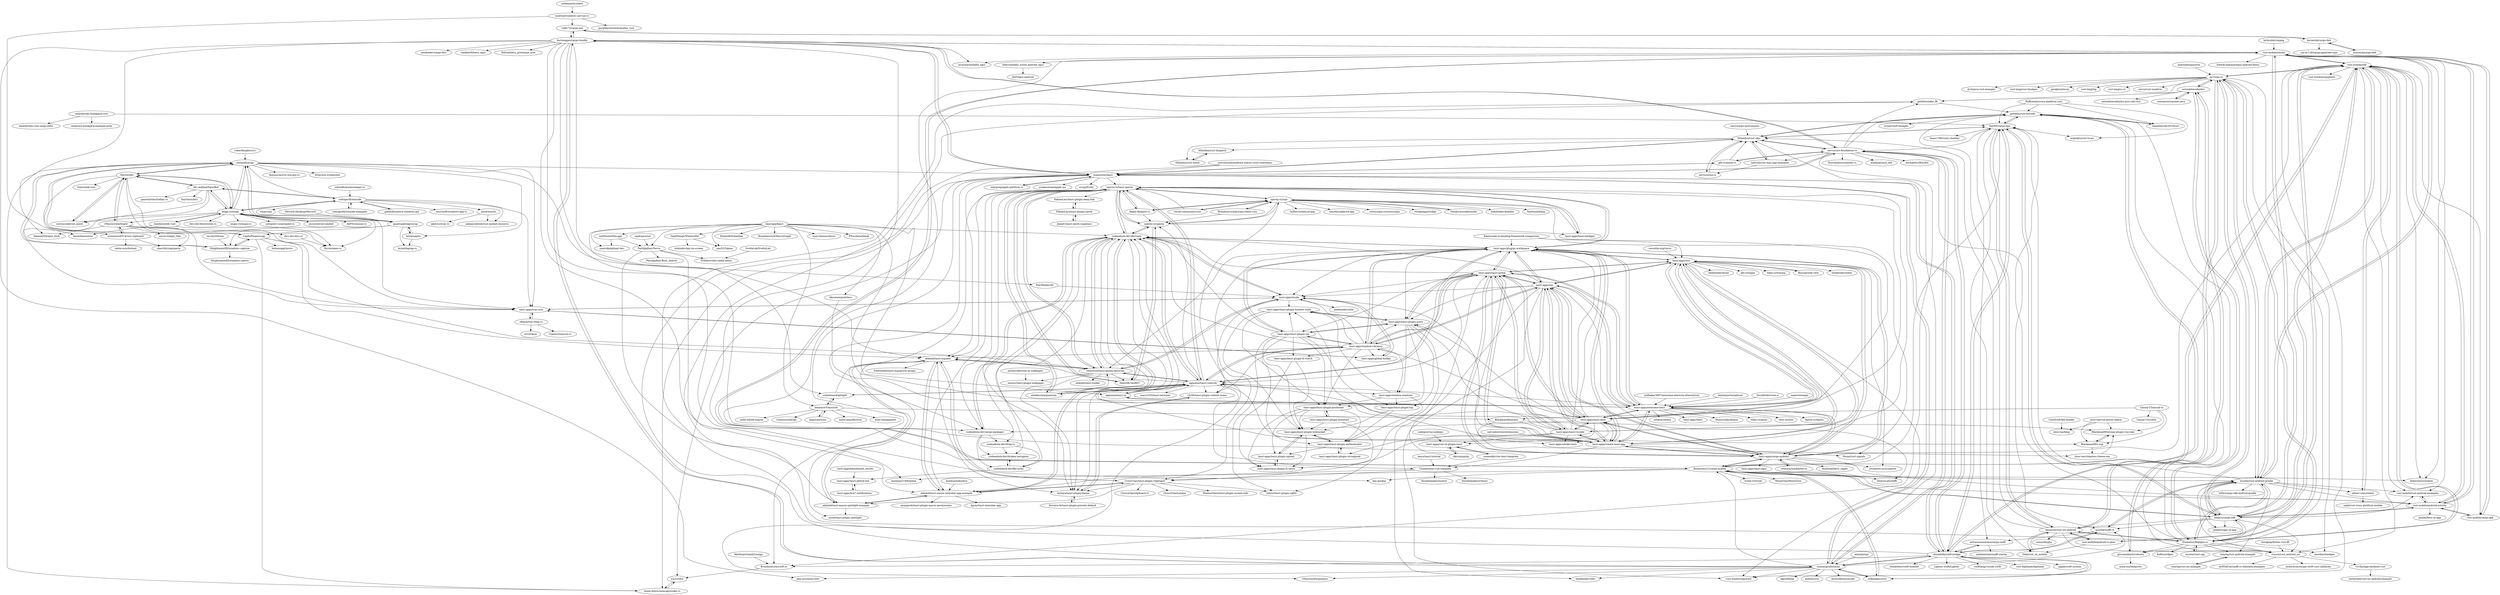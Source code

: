digraph G {
"mullvad/windows-service-rs" -> "volks73/cargo-wix"
"mullvad/windows-service-rs" -> "knsd/daemonize"
"mullvad/windows-service-rs" -> "purpleprotocol/mimalloc_rust" ["e"=1]
"Boscop/web-view" -> "tauri-apps/wry" ["e"=1]
"astonbitecode/j4rs" -> "jni-rs/jni-rs"
"astonbitecode/j4rs" -> "giovanniberti/robusta"
"astonbitecode/j4rs" -> "astonbitecode/j4rs-java-call-rust"
"astonbitecode/j4rs" -> "Dushistov/flapigen-rs"
"astonbitecode/j4rs" -> "wasmerio/wasmer-java" ["e"=1]
"astonbitecode/j4rs" -> "getditto/safer_ffi" ["e"=1]
"fluffyemily/cross-platform-rust" -> "thombles/dw2019rust"
"fluffyemily/cross-platform-rust" -> "wojteklu/rust-to-ios"
"fluffyemily/cross-platform-rust" -> "getditto/rust-bitcode"
"fluffyemily/cross-platform-rust" -> "TimNN/cargo-lipo"
"afoxer-com/rsbind" -> "xajik/rust-cross-platform-mobile"
"afoxer-com/rsbind" -> "rust-mobile/ndk"
"cmyr/cargo-instruments" -> "SSheldon/rust-objc" ["e"=1]
"volks73/cargo-wix" -> "burtonageo/cargo-bundle"
"volks73/cargo-wix" -> "kornelski/cargo-deb"
"mozilla/rust-android-gradle" -> "rust-mobile/ndk"
"mozilla/rust-android-gradle" -> "bbqsrc/cargo-ndk"
"mozilla/rust-android-gradle" -> "jni-rs/jni-rs"
"mozilla/rust-android-gradle" -> "rust-mobile/xbuild"
"mozilla/rust-android-gradle" -> "mozilla/uniffi-rs" ["e"=1]
"mozilla/rust-android-gradle" -> "willir/cargo-ndk-android-gradle"
"mozilla/rust-android-gradle" -> "BrainiumLLC/cargo-mobile"
"mozilla/rust-android-gradle" -> "rust-mobile/android-activity"
"mozilla/rust-android-gradle" -> "afoxer-com/rsbind"
"mozilla/rust-android-gradle" -> "Dushistov/flapigen-rs"
"mozilla/rust-android-gradle" -> "TimNN/cargo-lipo"
"mozilla/rust-android-gradle" -> "jinleili/wgpu-in-app" ["e"=1]
"mozilla/rust-android-gradle" -> "ivnsch/rust_android_ios"
"mozilla/rust-android-gradle" -> "vislyhq/rust-android-example"
"mozilla/rust-android-gradle" -> "rust-mobile/rust-android-examples"
"ostrosco/device_query" -> "Narsil/rdev"
"vercel-community/rust" -> "specta-rs/rspc" ["e"=1]
"vercel-community/rust" -> "specta-rs/tauri-specta" ["e"=1]
"dirs-dev/dirs-rs" -> "Byron/open-rs" ["e"=1]
"Akryum/guijs" -> "tauri-apps/vue-cli-plugin-tauri" ["e"=1]
"Akryum/guijs" -> "tauri-apps/tauri-action" ["e"=1]
"bbqsrc/cargo-ndk" -> "rust-mobile/ndk"
"bbqsrc/cargo-ndk" -> "mozilla/rust-android-gradle"
"bbqsrc/cargo-ndk" -> "rust-mobile/xbuild"
"bbqsrc/cargo-ndk" -> "rust-mobile/android-activity"
"bbqsrc/cargo-ndk" -> "TimNN/cargo-lipo"
"bbqsrc/cargo-ndk" -> "BrainiumLLC/cargo-mobile"
"bbqsrc/cargo-ndk" -> "jni-rs/jni-rs"
"bbqsrc/cargo-ndk" -> "ivnsch/rust_android_ios"
"bbqsrc/cargo-ndk" -> "Dushistov/flapigen-rs"
"bbqsrc/cargo-ndk" -> "rust-mobile/rust-android-examples"
"bbqsrc/cargo-ndk" -> "mozilla/uniffi-rs" ["e"=1]
"bbqsrc/cargo-ndk" -> "kennytm/rust-ios-android"
"bbqsrc/cargo-ndk" -> "jinleili/wgpu-in-app" ["e"=1]
"vislyhq/rust-ios-example" -> "vislyhq/rust-android-example"
"vislyhq/rust-android-example" -> "vislyhq/rust-ios-example"
"robmikh/minesweeper-rs" -> "rodrigocfd/winsafe" ["e"=1]
"tauri-apps/wry" -> "tauri-apps/tao"
"tauri-apps/wry" -> "tauri-apps/tauri-docs"
"tauri-apps/wry" -> "tauri-apps/cargo-mobile2"
"tauri-apps/wry" -> "tauri-apps/create-tauri-app"
"tauri-apps/wry" -> "tauri-apps/awesome-tauri"
"tauri-apps/wry" -> "tauri-apps/tauri-vscode"
"tauri-apps/wry" -> "tauri-apps/tauri-action"
"tauri-apps/wry" -> "tauri-apps/plugins-workspace"
"tauri-apps/wry" -> "rust-windowing/winit" ["e"=1]
"tauri-apps/wry" -> "Boscop/web-view" ["e"=1]
"tauri-apps/wry" -> "linebender/xilem" ["e"=1]
"tauri-apps/wry" -> "sycamore-rs/sycamore" ["e"=1]
"tauri-apps/wry" -> "linebender/druid" ["e"=1]
"tauri-apps/wry" -> "gfx-rs/wgpu" ["e"=1]
"tauri-apps/wry" -> "tokio-rs/tracing" ["e"=1]
"rust-mobile/ndk" -> "mozilla/rust-android-gradle"
"rust-mobile/ndk" -> "rust-mobile/android-activity"
"rust-mobile/ndk" -> "bbqsrc/cargo-ndk"
"rust-mobile/ndk" -> "rust-mobile/xbuild"
"rust-mobile/ndk" -> "BrainiumLLC/cargo-mobile"
"rust-mobile/ndk" -> "jni-rs/jni-rs"
"rust-mobile/ndk" -> "rust-mobile/rust-android-examples"
"rust-mobile/ndk" -> "rust-windowing/winit" ["e"=1]
"rust-mobile/ndk" -> "rust-mobile/android-rs-glue" ["e"=1]
"rust-mobile/ndk" -> "rust-mobile/cargo-apk"
"rust-mobile/ndk" -> "ivnsch/rust_android_ios"
"rust-mobile/ndk" -> "afoxer-com/rsbind"
"rust-mobile/ndk" -> "dodorare/crossbow"
"rust-mobile/ndk" -> "rust-windowing/glutin" ["e"=1]
"rust-mobile/ndk" -> "Dushistov/flapigen-rs"
"SSheldon/rust-objc" -> "servo/core-foundation-rs"
"SSheldon/rust-objc" -> "servo/cocoa-rs"
"SSheldon/rust-objc" -> "kattrali/rust-mac-app-examples"
"SSheldon/rust-objc" -> "madsmtm/objc2"
"SSheldon/rust-objc" -> "SSheldon/rust-block"
"SSheldon/rust-objc" -> "SSheldon/rust-dispatch"
"SSheldon/rust-objc" -> "getditto/rust-bitcode"
"SSheldon/rust-objc" -> "TimNN/cargo-lipo"
"rust-mobile/android-rs-glue" -> "kennytm/rust-ios-android" ["e"=1]
"rust-mobile/android-rs-glue" -> "rust-mobile/ndk" ["e"=1]
"rust-mobile/android-rs-glue" -> "Geal/rust_on_mobile" ["e"=1]
"ryanmcgrath/cacao" -> "servo/core-foundation-rs"
"ryanmcgrath/cacao" -> "madsmtm/objc2"
"ryanmcgrath/cacao" -> "chinedufn/swift-bridge"
"ryanmcgrath/cacao" -> "burtonageo/cargo-bundle"
"ryanmcgrath/cacao" -> "mozilla/uniffi-rs" ["e"=1]
"ryanmcgrath/cacao" -> "audulus/rui" ["e"=1]
"ryanmcgrath/cacao" -> "redbadger/crux" ["e"=1]
"ryanmcgrath/cacao" -> "BrainiumLLC/cargo-mobile"
"ryanmcgrath/cacao" -> "SSheldon/rust-objc"
"ryanmcgrath/cacao" -> "1Password/typeshare" ["e"=1]
"ryanmcgrath/cacao" -> "pop-os/cosmic-text" ["e"=1]
"ryanmcgrath/cacao" -> "rust-windowing/winit" ["e"=1]
"ryanmcgrath/cacao" -> "lapce/floem" ["e"=1]
"ryanmcgrath/cacao" -> "AccessKit/accesskit" ["e"=1]
"ryanmcgrath/cacao" -> "linebender/vello" ["e"=1]
"nodegui/vue-nodegui" -> "tauri-apps/vue-cli-plugin-tauri" ["e"=1]
"tauri-apps/tauri-action" -> "tauri-apps/tauri-docs"
"tauri-apps/tauri-action" -> "tauri-apps/plugins-workspace"
"tauri-apps/tauri-action" -> "tauri-apps/tauri-plugin-store"
"tauri-apps/tauri-action" -> "tauri-apps/tao"
"tauri-apps/tauri-action" -> "tauri-apps/tauri-vscode"
"tauri-apps/tauri-action" -> "tauri-apps/wry"
"tauri-apps/tauri-action" -> "tauri-apps/create-tauri-app"
"tauri-apps/tauri-action" -> "tauri-apps/awesome-tauri"
"tauri-apps/tauri-action" -> "tauri-apps/window-vibrancy"
"tauri-apps/tauri-action" -> "crabnebula-dev/devtools"
"tauri-apps/tauri-action" -> "tauri-apps/tauri-plugin-sql"
"tauri-apps/tauri-action" -> "tauri-apps/muda"
"tauri-apps/tauri-action" -> "agmmnn/tauri-controls"
"tauri-apps/tauri-action" -> "tauri-apps/cargo-mobile2"
"tauri-apps/tauri-action" -> "tauri-apps/smoke-tests"
"getditto/rust-bitcode" -> "TimNN/cargo-lipo"
"getditto/rust-bitcode" -> "SSheldon/rust-objc"
"getditto/rust-bitcode" -> "thombles/dw2019rust"
"getditto/rust-bitcode" -> "chinedufn/swift-bridge"
"getditto/rust-bitcode" -> "ivnsch/rust_android_ios"
"getditto/rust-bitcode" -> "nvzqz/swift-bindgen"
"olback/tray-item-rs" -> "tauri-apps/tray-icon"
"olback/tray-item-rs" -> "iovxw/ksni"
"olback/tray-item-rs" -> "Ciantic/trayicon-rs"
"mozilla/uniffi-rs" -> "chinedufn/swift-bridge" ["e"=1]
"mozilla/uniffi-rs" -> "antoniusnaumann/cargo-swift" ["e"=1]
"mozilla/uniffi-rs" -> "mozilla/rust-android-gradle" ["e"=1]
"tauri-apps/tauri-docs" -> "tauri-apps/wry"
"tauri-apps/tauri-docs" -> "tauri-apps/tauri-vscode"
"tauri-apps/tauri-docs" -> "tauri-apps/tauri-action"
"tauri-apps/tauri-docs" -> "tauri-apps/create-tauri-app"
"tauri-apps/tauri-docs" -> "tauri-apps/tao"
"tauri-apps/tauri-docs" -> "tauri-apps/awesome-tauri"
"tauri-apps/tauri-docs" -> "tauri-apps/cargo-mobile2"
"tauri-apps/tauri-docs" -> "tauri-apps/tauri-plugin-store"
"tauri-apps/tauri-docs" -> "tauri-apps/plugins-workspace"
"tauri-apps/tauri-docs" -> "agmmnn/tauri-controls"
"tauri-apps/tauri-docs" -> "crabnebula-dev/cargo-packager"
"tauri-apps/tauri-docs" -> "tauri-apps/window-vibrancy"
"tauri-apps/tauri-docs" -> "specta-rs/tauri-specta"
"tauri-apps/tauri-docs" -> "tauri-apps/vue-cli-plugin-tauri"
"tauri-apps/tauri-docs" -> "tauri-apps/smoke-tests"
"BrainiumLLC/cargo-mobile" -> "tauri-apps/cargo-mobile2"
"BrainiumLLC/cargo-mobile" -> "rust-mobile/ndk"
"BrainiumLLC/cargo-mobile" -> "rust-mobile/xbuild"
"BrainiumLLC/cargo-mobile" -> "bbqsrc/cargo-ndk"
"BrainiumLLC/cargo-mobile" -> "dodorare/crossbow"
"BrainiumLLC/cargo-mobile" -> "mozilla/rust-android-gradle"
"BrainiumLLC/cargo-mobile" -> "rust-mobile/android-activity"
"BrainiumLLC/cargo-mobile" -> "redbadger/crux" ["e"=1]
"BrainiumLLC/cargo-mobile" -> "DioxusLabs/taffy" ["e"=1]
"BrainiumLLC/cargo-mobile" -> "trunk-rs/trunk" ["e"=1]
"BrainiumLLC/cargo-mobile" -> "TimNN/cargo-lipo"
"BrainiumLLC/cargo-mobile" -> "burtonageo/cargo-bundle"
"BrainiumLLC/cargo-mobile" -> "mooman219/fontdue" ["e"=1]
"BrainiumLLC/cargo-mobile" -> "kas-gui/kas" ["e"=1]
"BrainiumLLC/cargo-mobile" -> "MoonZoon/MoonZoon" ["e"=1]
"rodrigocfd/winsafe" -> "rodrigocfd/winsafe-examples"
"rodrigocfd/winsafe" -> "gabdube/native-windows-gui" ["e"=1]
"rodrigocfd/winsafe" -> "obv-mikhail/InputBot"
"rodrigocfd/winsafe" -> "mxre/winres"
"rodrigocfd/winsafe" -> "microsoft/windows-app-rs" ["e"=1]
"rodrigocfd/winsafe" -> "tauri-apps/tray-icon"
"rodrigocfd/winsafe" -> "nabijaczleweli/rust-embed-resource"
"rodrigocfd/winsafe" -> "vizia/vizia" ["e"=1]
"rodrigocfd/winsafe" -> "enigo-rs/enigo"
"giovanniberti/robusta" -> "astonbitecode/j4rs"
"giovanniberti/robusta" -> "moia-oss/teleproto"
"tauri-apps/tauri-vscode" -> "tauri-apps/tauri-docs"
"tauri-apps/tauri-vscode" -> "tauri-apps/tao"
"tauri-apps/tauri-vscode" -> "tauri-apps/create-tauri-app"
"tauri-apps/tauri-vscode" -> "tauri-apps/wry"
"tauri-apps/tauri-vscode" -> "tauri-apps/tauri-action"
"tauri-apps/tauri-vscode" -> "tauri-apps/tauri-plugin-store"
"tauri-apps/tauri-vscode" -> "crabnebula-dev/devtools"
"tauri-apps/tauri-vscode" -> "tauri-apps/plugins-workspace"
"tauri-apps/tauri-vscode" -> "tauri-apps/tauri-plugin-stronghold"
"tauri-apps/tauri-vscode" -> "tauri-apps/smoke-tests"
"tauri-apps/tauri-vscode" -> "CrossCopy/tauri-plugin-clipboard"
"tauri-apps/tauri-vscode" -> "tauri-apps/vue-cli-plugin-tauri"
"emk/heroku-buildpack-rust" -> "emk/rust-buildpack-example-actix"
"emk/heroku-buildpack-rust" -> "emk/heroku-rust-cargo-hello"
"emk/heroku-buildpack-rust" -> "TimNN/cargo-lipo"
"getditto/safer_ffi" -> "getditto/rust-bitcode" ["e"=1]
"sudhakar3697/awesome-electron-alternatives" -> "tauri-apps/awesome-tauri" ["e"=1]
"brickpop/flutter-rust-ffi" -> "ivnsch/rust_android_ios" ["e"=1]
"1Password/arboard" -> "aweinstock314/rust-clipboard"
"1Password/arboard" -> "alacritty/copypasta"
"1Password/arboard" -> "Narsil/rdev"
"1Password/arboard" -> "rerun-io/egui_tiles" ["e"=1]
"1Password/arboard" -> "dirs-dev/dirs-rs" ["e"=1]
"1Password/arboard" -> "Adanos020/egui_dock" ["e"=1]
"1Password/arboard" -> "tauri-apps/tray-icon"
"wasmerio/wasmer-java" -> "astonbitecode/j4rs" ["e"=1]
"thombles/dw2019rust" -> "getditto/rust-bitcode"
"mtkennerly/shawl" -> "mullvad/windows-service-rs"
"ivnsch/rust_android_ios" -> "Co-Epi/app-backend-rust"
"ivnsch/rust_android_ios" -> "nickwilcox/recipe-swift-rust-callbacks"
"ivnsch/rust_android_ios" -> "imWildCat/uniffi-rs-fullstack-examples"
"tauri-apps/vue-cli-plugin-tauri" -> "yooneskh/vite-tauri-template"
"tauri-apps/vue-cli-plugin-tauri" -> "Akryum/guijs" ["e"=1]
"Narsil/rdev" -> "enigo-rs/enigo"
"Narsil/rdev" -> "obv-mikhail/InputBot"
"Narsil/rdev" -> "ostrosco/device_query"
"Narsil/rdev" -> "nashaofu/xcap"
"Narsil/rdev" -> "Byron/open-rs"
"Narsil/rdev" -> "1Password/arboard"
"Narsil/rdev" -> "fulara/mki-rust"
"Narsil/rdev" -> "aweinstock314/rust-clipboard"
"Narsil/rdev" -> "tauri-apps/tray-icon"
"Co-Epi/app-backend-rust" -> "terhechte/rust-ios-android-example"
"kimlimjustin/xplorer" -> "tauri-apps/awesome-tauri" ["e"=1]
"Elanis/web-to-desktop-framework-comparison" -> "tauri-apps/awesome-tauri" ["e"=1]
"Elanis/web-to-desktop-framework-comparison" -> "tauri-apps/plugins-workspace" ["e"=1]
"Elanis/web-to-desktop-framework-comparison" -> "tauri-apps/wry" ["e"=1]
"larksuite/rsmpeg" -> "rust-mobile/xbuild" ["e"=1]
"tauri-apps/cargo-mobile2" -> "BrainiumLLC/cargo-mobile"
"tauri-apps/cargo-mobile2" -> "tauri-apps/wry"
"tauri-apps/cargo-mobile2" -> "tauri-apps/plugins-workspace"
"tauri-apps/cargo-mobile2" -> "tauri-apps/tao"
"tauri-apps/cargo-mobile2" -> "tauri-apps/tauri-docs"
"tauri-apps/cargo-mobile2" -> "rust-mobile/xbuild"
"tauri-apps/cargo-mobile2" -> "tauri-apps/create-tauri-app"
"tauri-apps/cargo-mobile2" -> "tauri-apps/awesome-tauri"
"tauri-apps/cargo-mobile2" -> "rust-mobile/android-activity"
"tauri-apps/cargo-mobile2" -> "rust-mobile/ndk"
"tauri-apps/cargo-mobile2" -> "sycamore-rs/sycamore" ["e"=1]
"tauri-apps/cargo-mobile2" -> "tauri-apps/tauri-egui"
"tauri-apps/cargo-mobile2" -> "wooorm/markdown-rs" ["e"=1]
"tauri-apps/cargo-mobile2" -> "dimforge/bevy_rapier" ["e"=1]
"tauri-apps/cargo-mobile2" -> "tauri-apps/tauri-action"
"hoodie/notify-rust" -> "enigo-rs/enigo" ["e"=1]
"hoodie/notify-rust" -> "knsd/daemonize" ["e"=1]
"hoodie/notify-rust" -> "Byron/open-rs" ["e"=1]
"messense/homebrew-macos-cross-toolchains" -> "ryanmcgrath/cacao" ["e"=1]
"messense/homebrew-macos-cross-toolchains" -> "madsmtm/objc2" ["e"=1]
"yooneskh/vite-tauri-template" -> "tauri-apps/vue-cli-plugin-tauri"
"yooneskh/vite-tauri-template" -> "Uninen/tauri-vue-template"
"tauri-apps/tao" -> "tauri-apps/wry"
"tauri-apps/tao" -> "tauri-apps/tauri-vscode"
"tauri-apps/tao" -> "tauri-apps/tauri-docs"
"tauri-apps/tao" -> "tauri-apps/tauri-action"
"tauri-apps/tao" -> "tauri-apps/create-tauri-app"
"tauri-apps/tao" -> "rust-windowing/winit" ["e"=1]
"tauri-apps/tao" -> "tauri-apps/muda"
"tauri-apps/tao" -> "tauri-apps/cargo-mobile2"
"tauri-apps/tao" -> "DioxusLabs/taffy" ["e"=1]
"tauri-apps/tao" -> "tauri-apps/plugins-workspace"
"tauri-apps/tao" -> "tauri-apps/tauri-plugin-store"
"tauri-apps/tao" -> "tauri-apps/awesome-tauri"
"tauri-apps/tao" -> "crabnebula-dev/devtools"
"tauri-apps/tao" -> "tauri-apps/window-vibrancy"
"tauri-apps/tao" -> "linebender/vello" ["e"=1]
"kennytm/rust-ios-android" -> "Geal/rust_on_mobile"
"kennytm/rust-ios-android" -> "rust-mobile/android-rs-glue" ["e"=1]
"kennytm/rust-ios-android" -> "TimNN/cargo-lipo"
"kennytm/rust-ios-android" -> "Dushistov/flapigen-rs"
"kennytm/rust-ios-android" -> "ivnsch/rust_android_ios"
"kennytm/rust-ios-android" -> "getditto/rust-bitcode"
"kennytm/rust-ios-android" -> "SSheldon/rust-objc"
"kennytm/rust-ios-android" -> "sonos/dinghy" ["e"=1]
"kennytm/rust-ios-android" -> "jni-rs/jni-rs"
"PolyMeilex/rfd" -> "tauri-apps/muda" ["e"=1]
"Aleph-Alpha/ts-rs" -> "specta-rs/rspc" ["e"=1]
"Aleph-Alpha/ts-rs" -> "specta-rs/tauri-specta" ["e"=1]
"Aleph-Alpha/ts-rs" -> "specta-rs/specta" ["e"=1]
"Brendonovich/prisma-client-rust" -> "specta-rs/rspc" ["e"=1]
"Brendonovich/prisma-client-rust" -> "specta-rs/specta" ["e"=1]
"aweinstock314/rust-clipboard" -> "alacritty/copypasta"
"aweinstock314/rust-clipboard" -> "redox-os/orbclient" ["e"=1]
"aweinstock314/rust-clipboard" -> "1Password/arboard"
"bryal/captrs" -> "bryal/dxgcap-rs"
"bryal/captrs" -> "quadrupleslap/scrap"
"mystor/rust-cpp" -> "Dushistov/flapigen-rs" ["e"=1]
"rodrigocfd/winsafe-examples" -> "rodrigocfd/winsafe"
"tauri-apps/tauri-plugin-stronghold" -> "tauri-apps/tauri-plugin-authenticator"
"SSheldon/rust-dispatch" -> "SSheldon/rust-block"
"SSheldon/rust-block" -> "SSheldon/rust-dispatch"
"servo/cocoa-rs" -> "SSheldon/rust-objc"
"CinitSwift/file-header" -> "zhou-tao/blog"
"tauri-apps/tauri-plugin-authenticator" -> "tauri-apps/tauri-plugin-websocket"
"tauri-apps/tauri-plugin-authenticator" -> "tauri-apps/tauri-plugin-upload"
"tauri-apps/tauri-plugin-authenticator" -> "tauri-apps/tauri-plugin-stronghold"
"tauri-apps/benchmark_results" -> "tauri-apps/tauri-github-bot"
"chinedufn/swift-bridge" -> "antoniusnaumann/cargo-swift"
"chinedufn/swift-bridge" -> "madsmtm/objc2"
"chinedufn/swift-bridge" -> "mozilla/uniffi-rs" ["e"=1]
"chinedufn/swift-bridge" -> "ryanmcgrath/cacao"
"chinedufn/swift-bridge" -> "Brendonovich/swift-rs"
"chinedufn/swift-bridge" -> "getditto/rust-bitcode"
"chinedufn/swift-bridge" -> "servo/core-foundation-rs"
"chinedufn/swift-bridge" -> "stackotter/swift-bundler" ["e"=1]
"chinedufn/swift-bridge" -> "TimNN/cargo-lipo"
"chinedufn/swift-bridge" -> "Lighter-swift/Lighter" ["e"=1]
"chinedufn/swift-bridge" -> "swiftlang/vscode-swift" ["e"=1]
"chinedufn/swift-bridge" -> "rust-diplomat/diplomat" ["e"=1]
"chinedufn/swift-bridge" -> "getditto/safer_ffi" ["e"=1]
"chinedufn/swift-bridge" -> "redbadger/crux" ["e"=1]
"chinedufn/swift-bridge" -> "apple/swift-system" ["e"=1]
"tauri-apps/awesome-tauri" -> "tauri-apps/plugins-workspace"
"tauri-apps/awesome-tauri" -> "tauri-apps/wry"
"tauri-apps/awesome-tauri" -> "tauri-apps/create-tauri-app"
"tauri-apps/awesome-tauri" -> "tauri-apps/tauri" ["e"=1]
"tauri-apps/awesome-tauri" -> "tauri-apps/tauri-docs"
"tauri-apps/awesome-tauri" -> "tauri-apps/tauri-action"
"tauri-apps/awesome-tauri" -> "DioxusLabs/dioxus" ["e"=1]
"tauri-apps/awesome-tauri" -> "tokio-rs/axum" ["e"=1]
"tauri-apps/awesome-tauri" -> "tauri-apps/cargo-mobile2"
"tauri-apps/awesome-tauri" -> "tauri-apps/tao"
"tauri-apps/awesome-tauri" -> "agmmnn/tauri-ui" ["e"=1]
"tauri-apps/awesome-tauri" -> "slint-ui/slint" ["e"=1]
"tauri-apps/awesome-tauri" -> "agmmnn/tauri-controls"
"tauri-apps/awesome-tauri" -> "leptos-rs/leptos" ["e"=1]
"tauri-apps/awesome-tauri" -> "ratatui/ratatui" ["e"=1]
"tauri-apps/tauri-plugin-log" -> "tauri-apps/tauri-plugin-authenticator"
"tauri-apps/tauri-plugin-log" -> "tauri-apps/tauri-plugin-websocket"
"rust-mobile/xbuild" -> "rust-mobile/cargo-apk"
"rust-mobile/xbuild" -> "rust-mobile/android-activity"
"rust-mobile/xbuild" -> "rust-mobile/ndk"
"rust-mobile/xbuild" -> "bbqsrc/cargo-ndk"
"rust-mobile/xbuild" -> "dodorare/crossbow"
"rust-mobile/xbuild" -> "mozilla/rust-android-gradle"
"rust-mobile/xbuild" -> "inferrna/hello_world_android_egui"
"rust-mobile/xbuild" -> "rust-mobile/rust-android-examples"
"rust-mobile/xbuild" -> "burtonageo/cargo-bundle"
"rust-mobile/xbuild" -> "BrainiumLLC/cargo-mobile"
"rust-mobile/xbuild" -> "lucasmerlin/hello_egui" ["e"=1]
"rust-mobile/xbuild" -> "fredrik-hammar/egui-android-demo"
"madsmtm/objc2" -> "servo/core-foundation-rs"
"madsmtm/objc2" -> "ryanmcgrath/cacao"
"madsmtm/objc2" -> "chinedufn/swift-bridge"
"madsmtm/objc2" -> "SSheldon/rust-objc"
"madsmtm/objc2" -> "Brendonovich/swift-rs"
"madsmtm/objc2" -> "youknowone/apple-sys"
"madsmtm/objc2" -> "gfx-rs/metal-rs" ["e"=1]
"madsmtm/objc2" -> "nvzqz/fruity"
"madsmtm/objc2" -> "doom-fish/screencapturekit-rs"
"madsmtm/objc2" -> "ahkohd/tauri-nspanel"
"madsmtm/objc2" -> "burtonageo/cargo-bundle"
"madsmtm/objc2" -> "crabnebula-dev/cargo-packager"
"madsmtm/objc2" -> "indygreg/apple-platform-rs" ["e"=1]
"madsmtm/objc2" -> "yury/cidre"
"madsmtm/objc2" -> "specta-rs/tauri-specta"
"rust-mobile/android-activity" -> "rust-mobile/rust-android-examples"
"rust-mobile/android-activity" -> "rust-mobile/xbuild"
"rust-mobile/android-activity" -> "rust-mobile/cargo-apk"
"rust-mobile/android-activity" -> "rust-mobile/ndk"
"rust-mobile/android-activity" -> "bbqsrc/cargo-ndk"
"rust-mobile/android-activity" -> "jinleili/bevy-in-app" ["e"=1]
"ra1nty/DXcam" -> "NiiightmareXD/windows-capture" ["e"=1]
"fosslife/devtools-x" -> "tauri-apps/awesome-tauri" ["e"=1]
"kkoomen/pointless" -> "tauri-apps/awesome-tauri" ["e"=1]
"ospfranco/sol" -> "ParthJadhav/Verve" ["e"=1]
"mdSilo/mdSilo-app" -> "samirdjelal/mail-dev" ["e"=1]
"mdSilo/mdSilo-app" -> "ParthJadhav/Verve" ["e"=1]
"burtonageo/cargo-bundle" -> "volks73/cargo-wix"
"burtonageo/cargo-bundle" -> "Adanos020/egui_dock" ["e"=1]
"burtonageo/cargo-bundle" -> "kas-gui/kas" ["e"=1]
"burtonageo/cargo-bundle" -> "rust-mobile/xbuild"
"burtonageo/cargo-bundle" -> "pop-os/cosmic-text" ["e"=1]
"burtonageo/cargo-bundle" -> "crabnebula-dev/cargo-packager"
"burtonageo/cargo-bundle" -> "ryanmcgrath/cacao"
"burtonageo/cargo-bundle" -> "axodotdev/cargo-dist" ["e"=1]
"burtonageo/cargo-bundle" -> "mooman219/fontdue" ["e"=1]
"burtonageo/cargo-bundle" -> "servo/core-foundation-rs"
"burtonageo/cargo-bundle" -> "lucasmerlin/hello_egui" ["e"=1]
"burtonageo/cargo-bundle" -> "PolyMeilex/rfd" ["e"=1]
"burtonageo/cargo-bundle" -> "vladbat00/bevy_egui" ["e"=1]
"burtonageo/cargo-bundle" -> "Nilirad/bevy_prototype_lyon" ["e"=1]
"burtonageo/cargo-bundle" -> "madsmtm/objc2"
"tauri-apps/window-vibrancy" -> "tauri-apps/window-shadows"
"tauri-apps/window-vibrancy" -> "agmmnn/tauri-controls"
"tauri-apps/window-vibrancy" -> "tauri-apps/plugins-workspace"
"tauri-apps/window-vibrancy" -> "tauri-apps/tauri-plugin-positioner"
"tauri-apps/window-vibrancy" -> "tauri-apps/tauri-plugin-store"
"tauri-apps/window-vibrancy" -> "tauri-apps/tauri-action"
"tauri-apps/window-vibrancy" -> "tauri-apps/tauri-plugin-sql"
"tauri-apps/window-vibrancy" -> "tauri-apps/tauri-plugin-window-state"
"tauri-apps/window-vibrancy" -> "c2r0b/tauri-plugin-context-menu"
"tauri-apps/window-vibrancy" -> "tauri-apps/tao"
"tauri-apps/window-vibrancy" -> "tauri-apps/global-hotkey"
"tauri-apps/window-vibrancy" -> "ahkohd/tauri-nspanel"
"tauri-apps/window-vibrancy" -> "crabnebula-dev/devtools"
"tauri-apps/window-vibrancy" -> "tauri-apps/tauri-plugin-fs-watch"
"tauri-apps/window-vibrancy" -> "tauri-apps/muda"
"tauri-apps/tauri-plugin-store" -> "tauri-apps/tauri-plugin-window-state"
"tauri-apps/tauri-plugin-store" -> "tauri-apps/tauri-plugin-sql"
"tauri-apps/tauri-plugin-store" -> "tauri-apps/tauri-plugin-positioner"
"tauri-apps/tauri-plugin-store" -> "tauri-apps/window-shadows"
"tauri-apps/tauri-plugin-store" -> "tauri-apps/tauri-action"
"tauri-apps/tauri-plugin-store" -> "lzdyes/tauri-plugin-sqlite"
"tauri-apps/tauri-plugin-store" -> "tauri-apps/tauri-plugin-log"
"TimNN/cargo-lipo" -> "getditto/rust-bitcode"
"TimNN/cargo-lipo" -> "bbqsrc/cargo-ndk"
"TimNN/cargo-lipo" -> "SSheldon/rust-objc"
"TimNN/cargo-lipo" -> "kennytm/rust-ios-android"
"TimNN/cargo-lipo" -> "Geal/rust_on_mobile"
"TimNN/cargo-lipo" -> "antoniusnaumann/cargo-swift"
"TimNN/cargo-lipo" -> "chinedufn/swift-bridge"
"TimNN/cargo-lipo" -> "Sean1708/rusty-cheddar" ["e"=1]
"TimNN/cargo-lipo" -> "wojteklu/rust-to-ios"
"MirrorX-Desktop/MirrorX" -> "quadrupleslap/scrap" ["e"=1]
"naaive/orange" -> "tauri-apps/awesome-tauri" ["e"=1]
"tauri-apps/window-shadows" -> "tauri-apps/tauri-plugin-window-state"
"tauri-apps/window-shadows" -> "tauri-apps/tauri-plugin-positioner"
"tauri-apps/window-shadows" -> "tauri-apps/tauri-plugin-authenticator"
"tauri-apps/window-shadows" -> "tauri-apps/tauri-plugin-log"
"tauri-apps/create-tauri-app" -> "tauri-apps/tauri-docs"
"tauri-apps/create-tauri-app" -> "tauri-apps/wry"
"tauri-apps/create-tauri-app" -> "tauri-apps/tauri-vscode"
"tauri-apps/create-tauri-app" -> "tauri-apps/tao"
"tauri-apps/create-tauri-app" -> "tauri-apps/tauri-action"
"tauri-apps/create-tauri-app" -> "tauri-apps/awesome-tauri"
"tauri-apps/create-tauri-app" -> "tauri-apps/plugins-workspace"
"tauri-apps/create-tauri-app" -> "tauri-apps/cargo-mobile2"
"tauri-apps/create-tauri-app" -> "crabnebula-dev/devtools"
"tauri-apps/create-tauri-app" -> "specta-rs/tauri-specta"
"tauri-apps/create-tauri-app" -> "tauri-apps/muda"
"tauri-apps/create-tauri-app" -> "agmmnn/tauri-controls"
"tauri-apps/create-tauri-app" -> "Uninen/tauri-vue-template"
"tauri-apps/create-tauri-app" -> "tauri-apps/tauri-plugin-window-state"
"tauri-apps/create-tauri-app" -> "Pauan/rust-signals" ["e"=1]
"nashaofu/xcap" -> "CapSoftware/scap"
"nashaofu/xcap" -> "quadrupleslap/scrap"
"nashaofu/xcap" -> "NiiightmareXD/windows-capture"
"nashaofu/xcap" -> "enigo-rs/enigo"
"nashaofu/xcap" -> "Narsil/rdev"
"nashaofu/xcap" -> "bryal/captrs"
"nashaofu/xcap" -> "dimusic/active-win-pos-rs" ["e"=1]
"nashaofu/xcap" -> "tauri-apps/tray-icon"
"nashaofu/xcap" -> "h04x/win-screenshot"
"nashaofu/xcap" -> "doom-fish/screencapturekit-rs"
"nashaofu/xcap" -> "madsmtm/objc2"
"nashaofu/xcap" -> "ahkohd/tauri-nspanel"
"nashaofu/xcap" -> "rodrigocfd/winsafe"
"FabianLars/tauri-plugin-deep-link" -> "FabianLars/tauri-plugin-oauth"
"kornelski/cargo-deb" -> "cat-in-136/cargo-generate-rpm"
"kornelski/cargo-deb" -> "mmstick/cargo-deb" ["e"=1]
"kornelski/cargo-deb" -> "volks73/cargo-wix"
"kanriapp/kanri" -> "jam53/Takma"
"kanriapp/kanri" -> "FPurchess/blank" ["e"=1]
"kanriapp/kanri" -> "mdSilo/mdSilo-app" ["e"=1]
"kanriapp/kanri" -> "SeakMengs/WindowPet"
"kanriapp/kanri" -> "crabnebula-dev/devtools"
"kanriapp/kanri" -> "kkoomen/pointless" ["e"=1]
"kanriapp/kanri" -> "tauri-apps/awesome-tauri"
"kanriapp/kanri" -> "samirdjelal/mail-dev"
"kanriapp/kanri" -> "ParthJadhav/Verve"
"kanriapp/kanri" -> "basharovV/musicat"
"kanriapp/kanri" -> "HubertK05/banban"
"kanriapp/kanri" -> "agmmnn/tauri-ui" ["e"=1]
"kanriapp/kanri" -> "colinlienard/gitlight" ["e"=1]
"kanriapp/kanri" -> "Brendonovich/MacroGraph"
"kanriapp/kanri" -> "nuxt-themes/docus" ["e"=1]
"lencx/tauri-tutorial" -> "Uninen/tauri-vue-template" ["e"=1]
"tauri-apps/plugins-workspace" -> "crabnebula-dev/devtools"
"tauri-apps/plugins-workspace" -> "tauri-apps/tauri-action"
"tauri-apps/plugins-workspace" -> "tauri-apps/tauri-plugin-sql"
"tauri-apps/plugins-workspace" -> "tauri-apps/awesome-tauri"
"tauri-apps/plugins-workspace" -> "specta-rs/tauri-specta"
"tauri-apps/plugins-workspace" -> "CrossCopy/tauri-plugin-clipboard"
"tauri-apps/plugins-workspace" -> "tauri-apps/cargo-mobile2"
"tauri-apps/plugins-workspace" -> "tauri-apps/wry"
"tauri-apps/plugins-workspace" -> "agmmnn/tauri-controls"
"tauri-apps/plugins-workspace" -> "tauri-apps/window-vibrancy"
"tauri-apps/plugins-workspace" -> "tauri-apps/tauri-plugin-store"
"tauri-apps/plugins-workspace" -> "tauri-apps/create-tauri-app"
"tauri-apps/plugins-workspace" -> "tauri-apps/tao"
"tauri-apps/plugins-workspace" -> "clearlysid/tauri-plugin-decorum"
"tauri-apps/plugins-workspace" -> "tauri-apps/muda"
"FabianLars/tauri-plugin-oauth" -> "JeaneC/tauri-oauth-supabase"
"FabianLars/tauri-plugin-oauth" -> "FabianLars/tauri-plugin-deep-link"
"tauri-apps/tauri-plugin-fs-extra" -> "tauri-apps/tauri-plugin-upload"
"Uninen/tauri-vue-template" -> "NicolaSpadari/nuxtor" ["e"=1]
"Uninen/tauri-vue-template" -> "NicolaSpadari/vitauri"
"Uninen/tauri-vue-template" -> "ahkohd/tauri-macos-menubar-app-example"
"Uninen/tauri-vue-template" -> "CrossCopy/tauri-plugin-clipboard"
"tauri-apps/tauri-plugin-websocket" -> "tauri-apps/tauri-plugin-upload"
"tauri-apps/tauri-plugin-websocket" -> "tauri-apps/tauri-plugin-authenticator"
"tauri-apps/tauri-plugin-websocket" -> "tauri-apps/tauri-plugin-fs-extra"
"tauri-apps/muda" -> "tauri-apps/global-hotkey"
"tauri-apps/muda" -> "tauri-apps/tray-icon"
"tauri-apps/muda" -> "crabnebula-dev/devtools"
"tauri-apps/muda" -> "c2r0b/tauri-plugin-context-menu"
"tauri-apps/muda" -> "tauri-apps/tauri-plugin-window-state"
"tauri-apps/muda" -> "linebender/color" ["e"=1]
"tauri-apps/muda" -> "clearlysid/tauri-plugin-decorum"
"Brendonovich/swift-rs" -> "yury/cidre"
"tauri-apps/tauri-plugin-upload" -> "tauri-apps/tauri-plugin-websocket"
"tauri-apps/tauri-plugin-upload" -> "tauri-apps/tauri-plugin-fs-extra"
"tauri-apps/tauri-plugin-autostart" -> "tauri-apps/tauri-plugin-websocket"
"tauri-apps/tauri-plugin-autostart" -> "tauri-apps/tauri-plugin-fs-extra"
"tauri-apps/tauri-plugin-autostart" -> "tauri-apps/tauri-plugin-positioner"
"tauri-apps/tauri-plugin-positioner" -> "tauri-apps/tauri-plugin-authenticator"
"tauri-apps/tauri-plugin-positioner" -> "tauri-apps/tauri-plugin-upload"
"tauri-apps/tauri-plugin-positioner" -> "tauri-apps/tauri-plugin-websocket"
"tauri-apps/tauri-plugin-positioner" -> "tauri-apps/tauri-plugin-fs-extra"
"tauri-apps/tauri-plugin-positioner" -> "tauri-apps/tauri-plugin-autostart"
"meslzy/electron-as-wallpaper" -> "meslzy/tauri-plugin-wallpaper"
"tauri-apps/tauri-plugin-sql" -> "tauri-apps/tauri-plugin-log"
"tauri-apps/tauri-plugin-sql" -> "tauri-apps/tauri-plugin-store"
"tauri-apps/tauri-plugin-sql" -> "tauri-apps/plugins-workspace"
"tauri-apps/tauri-plugin-sql" -> "tauri-apps/tauri-plugin-authenticator"
"tauri-apps/tauri-plugin-sql" -> "crabnebula-dev/devtools"
"tauri-apps/tauri-plugin-sql" -> "tauri-apps/tauri-plugin-window-state"
"tauri-apps/tauri-plugin-sql" -> "tauri-apps/tauri-plugin-websocket"
"tauri-apps/tauri-plugin-sql" -> "tauri-apps/tauri-plugin-fs-watch"
"tauri-apps/tauri-plugin-sql" -> "tauri-apps/tauri-plugin-positioner"
"tauri-apps/tauri-plugin-sql" -> "tauri-apps/window-vibrancy"
"tauri-apps/tauri-plugin-sql" -> "lzdyes/tauri-plugin-sqlite"
"tauri-apps/tauri-plugin-window-state" -> "tauri-apps/tauri-plugin-positioner"
"tauri-apps/tauri-plugin-window-state" -> "tauri-apps/tauri-plugin-store"
"tauri-apps/tauri-plugin-window-state" -> "tauri-apps/tauri-plugin-websocket"
"tauri-apps/tauri-plugin-fs-watch" -> "tauri-apps/tauri-plugin-websocket"
"tauri-apps/tauri-plugin-fs-watch" -> "tauri-apps/tauri-plugin-fs-extra"
"Casual-UI/casual-ui" -> "Blackman99/joueur"
"Casual-UI/casual-ui" -> "Blackman99/siyuan-plugin-vue-repl"
"Casual-UI/casual-ui" -> "Casual-UI/svelte"
"Casual-UI/casual-ui" -> "Blackman99/v-rap"
"tauri-apps/tauri-github-bot" -> "tauri-apps/win7-notifications"
"tauri-apps/win7-notifications" -> "tauri-apps/tauri-github-bot"
"basharovV/musicat" -> "hiaaryan/wora" ["e"=1]
"basharovV/musicat" -> "colinlienard/gitlight" ["e"=1]
"basharovV/musicat" -> "hinto-janai/festival" ["e"=1]
"basharovV/musicat" -> "Blackman99/joueur"
"basharovV/musicat" -> "meel-hd/japanese"
"basharovV/musicat" -> "meel-hd/lofi-engine"
"basharovV/musicat" -> "vicanso/cyberapi" ["e"=1]
"agmmnn/tauri-ui" -> "agmmnn/tauri-controls" ["e"=1]
"agmmnn/tauri-ui" -> "tauri-apps/awesome-tauri" ["e"=1]
"rust-mobile/cargo-apk" -> "rust-mobile/xbuild"
"rust-mobile/cargo-apk" -> "rust-mobile/android-activity"
"specta-rs/specta" -> "specta-rs/tauri-specta"
"specta-rs/specta" -> "specta-rs/rspc"
"specta-rs/specta" -> "MatsDK/TauRPC"
"specta-rs/specta" -> "tauri-apps/tauri-bindgen"
"specta-rs/specta" -> "crabnebula-dev/devtools"
"servo/core-foundation-rs" -> "ryanmcgrath/cacao"
"servo/core-foundation-rs" -> "madsmtm/objc2"
"servo/core-foundation-rs" -> "SSheldon/rust-objc"
"servo/core-foundation-rs" -> "michaelwu/RustKit"
"servo/core-foundation-rs" -> "chinedufn/swift-bridge"
"servo/core-foundation-rs" -> "kattrali/rust-mac-app-examples"
"servo/core-foundation-rs" -> "burtonageo/cargo-bundle"
"servo/core-foundation-rs" -> "getditto/rust-bitcode"
"servo/core-foundation-rs" -> "gfx-rs/metal-rs" ["e"=1]
"servo/core-foundation-rs" -> "Brendonovich/swift-rs"
"servo/core-foundation-rs" -> "RustAudio/coreaudio-rs" ["e"=1]
"servo/core-foundation-rs" -> "TimNN/cargo-lipo"
"servo/core-foundation-rs" -> "matklad/once_cell" ["e"=1]
"servo/core-foundation-rs" -> "getditto/safer_ffi" ["e"=1]
"servo/core-foundation-rs" -> "mozilla/uniffi-rs" ["e"=1]
"specta-rs/rspc" -> "specta-rs/specta"
"specta-rs/rspc" -> "Brendonovich/prisma-client-rust" ["e"=1]
"specta-rs/rspc" -> "specta-rs/tauri-specta"
"specta-rs/rspc" -> "Aleph-Alpha/ts-rs" ["e"=1]
"specta-rs/rspc" -> "twidgeapp/twidge" ["e"=1]
"specta-rs/rspc" -> "Totodore/socketioxide" ["e"=1]
"specta-rs/rspc" -> "1Password/typeshare" ["e"=1]
"specta-rs/rspc" -> "kobaltedev/kobalte" ["e"=1]
"specta-rs/rspc" -> "TanStack/bling" ["e"=1]
"specta-rs/rspc" -> "vercel-community/rust" ["e"=1]
"specta-rs/rspc" -> "OrJDev/create-jd-app" ["e"=1]
"specta-rs/rspc" -> "timothymiller/t4-app" ["e"=1]
"specta-rs/rspc" -> "Pauan/rust-signals" ["e"=1]
"specta-rs/rspc" -> "tauri-apps/tauri-bindgen"
"specta-rs/rspc" -> "cornucopia-rs/cornucopia" ["e"=1]
"specta-rs/tauri-specta" -> "specta-rs/specta"
"specta-rs/tauri-specta" -> "crabnebula-dev/devtools"
"specta-rs/tauri-specta" -> "tauri-apps/tauri-bindgen"
"specta-rs/tauri-specta" -> "MatsDK/TauRPC"
"specta-rs/tauri-specta" -> "agmmnn/tauri-controls"
"specta-rs/tauri-specta" -> "specta-rs/rspc"
"specta-rs/tauri-specta" -> "clearlysid/tauri-plugin-decorum"
"specta-rs/tauri-specta" -> "ahkohd/tauri-nspanel"
"specta-rs/tauri-specta" -> "tauri-apps/plugins-workspace"
"specta-rs/tauri-specta" -> "wyhaya/tauri-plugin-theme"
"specta-rs/tauri-specta" -> "ahkohd/tauri-macos-menubar-app-example"
"specta-rs/tauri-specta" -> "Aleph-Alpha/ts-rs" ["e"=1]
"specta-rs/tauri-specta" -> "atilafassina/quantum" ["e"=1]
"specta-rs/tauri-specta" -> "FabianLars/tauri-plugin-deep-link"
"specta-rs/tauri-specta" -> "crabnebula-dev/cargo-packager"
"gfx-rs/metal-rs" -> "SSheldon/rust-objc" ["e"=1]
"gfx-rs/metal-rs" -> "madsmtm/objc2" ["e"=1]
"gfx-rs/metal-rs" -> "servo/core-foundation-rs" ["e"=1]
"indygreg/apple-platform-rs" -> "madsmtm/objc2" ["e"=1]
"wooorm/markdown-rs" -> "tauri-apps/cargo-mobile2" ["e"=1]
"redbadger/crux" -> "chinedufn/swift-bridge" ["e"=1]
"redbadger/crux" -> "BrainiumLLC/cargo-mobile" ["e"=1]
"redbadger/crux" -> "ryanmcgrath/cacao" ["e"=1]
"yury/cidre" -> "doom-fish/screencapturekit-rs"
"CapSoftware/scap" -> "nashaofu/xcap"
"CapSoftware/scap" -> "NiiightmareXD/windows-capture"
"CapSoftware/scap" -> "doom-fish/screencapturekit-rs"
"CapSoftware/scap" -> "helmerapp/micro"
"CapSoftware/scap" -> "clearlysid/tauri-plugin-decorum"
"CapSoftware/scap" -> "ahkohd/tauri-nspanel"
"ParthJadhav/Verve" -> "ParthJadhav/Rust_Search"
"ParthJadhav/Verve" -> "ahkohd/tauri-macos-spotlight-example"
"ParthJadhav/Verve" -> "TGlide/svelte-radial-menu"
"ParthJadhav/Verve" -> "ahkohd/tauri-macos-menubar-app-example"
"zhou-tao/vue-power-admin" -> "zhou-tao/blog"
"zhou-tao/vue-power-admin" -> "Blackman99/siyuan-plugin-vue-repl"
"zhou-tao/vue-power-admin" -> "Blackman99/v-rap"
"tauri-apps/global-hotkey" -> "tauri-apps/muda"
"tauri-apps/global-hotkey" -> "tauri-apps/tray-icon"
"rust-mobile/rust-android-examples" -> "rust-mobile/android-activity"
"inferrna/hello_world_android_egui" -> "jb55/egui-android"
"tauri-apps/tauri-bindgen" -> "specta-rs/tauri-specta"
"ahkohd/tauri-macos-spotlight-example" -> "ahkohd/tauri-nspanel"
"ahkohd/tauri-macos-spotlight-example" -> "ahkohd/tauri-macos-menubar-app-example"
"ahkohd/tauri-macos-spotlight-example" -> "zzzze/tauri-plugin-spotlight"
"CrossCopy/tauri-plugin-clipboard" -> "ahkohd/tauri-nspanel"
"CrossCopy/tauri-plugin-clipboard" -> "ChurchTao/clipboard-rs"
"CrossCopy/tauri-plugin-clipboard" -> "wyhaya/tauri-plugin-theme"
"CrossCopy/tauri-plugin-clipboard" -> "ahkohd/tauri-macos-menubar-app-example"
"CrossCopy/tauri-plugin-clipboard" -> "ChurchTao/Lanaya" ["e"=1]
"CrossCopy/tauri-plugin-clipboard" -> "HuakunShen/tauri-plugin-system-info"
"CrossCopy/tauri-plugin-clipboard" -> "ahkohd/tauri-macos-spotlight-example"
"CrossCopy/tauri-plugin-clipboard" -> "lzdyes/tauri-plugin-sqlite"
"tauri-apps/tray-icon" -> "olback/tray-item-rs"
"tauri-apps/tray-icon" -> "tauri-apps/muda"
"tauri-apps/tray-icon" -> "tauri-apps/global-hotkey"
"antoniusnaumann/cargo-swift" -> "ianthetechie/uniffi-starter"
"antoniusnaumann/cargo-swift" -> "chinedufn/swift-bridge"
"colinlienard/gitlight" -> "agmmnn/tauri-controls" ["e"=1]
"colinlienard/gitlight" -> "basharovV/musicat" ["e"=1]
"colinlienard/gitlight" -> "specta-rs/tauri-specta" ["e"=1]
"andreabergia/rjvm" -> "jni-rs/jni-rs" ["e"=1]
"gabdube/native-windows-gui" -> "rodrigocfd/winsafe" ["e"=1]
"MatsDK/TauRPC" -> "specta-rs/specta"
"MatsDK/TauRPC" -> "specta-rs/tauri-specta"
"atilafassina/quantum" -> "specta-rs/tauri-specta" ["e"=1]
"atilafassina/quantum" -> "crabnebula-dev/devtools" ["e"=1]
"atilafassina/quantum" -> "agmmnn/tauri-controls" ["e"=1]
"atilafassina/quantum" -> "clearlysid/tauri-plugin-decorum" ["e"=1]
"Blackman99/v-rap" -> "Blackman99/siyuan-plugin-vue-repl"
"Blackman99/v-rap" -> "zhou-tao/vitepress-theme-me"
"Totodore/socketioxide" -> "specta-rs/rspc" ["e"=1]
"crabnebula-dev/devtools" -> "crabnebula-dev/cargo-packager"
"crabnebula-dev/devtools" -> "clearlysid/tauri-plugin-decorum"
"crabnebula-dev/devtools" -> "specta-rs/tauri-specta"
"crabnebula-dev/devtools" -> "tauri-apps/muda"
"crabnebula-dev/devtools" -> "crabnebula-dev/file-icons"
"crabnebula-dev/devtools" -> "crabnebula-dev/drag-rs"
"crabnebula-dev/devtools" -> "ahkohd/tauri-macos-menubar-app-example"
"crabnebula-dev/devtools" -> "agmmnn/tauri-controls"
"crabnebula-dev/devtools" -> "crabnebula-dev/broken-navigator"
"crabnebula-dev/devtools" -> "tauri-apps/plugins-workspace"
"crabnebula-dev/devtools" -> "specta-rs/specta"
"crabnebula-dev/devtools" -> "MatsDK/TauRPC"
"crabnebula-dev/devtools" -> "wyhaya/tauri-plugin-theme"
"agmmnn/tauri-controls" -> "agmmnn/tauri-ui" ["e"=1]
"agmmnn/tauri-controls" -> "clearlysid/tauri-plugin-decorum"
"agmmnn/tauri-controls" -> "crabnebula-dev/devtools"
"agmmnn/tauri-controls" -> "specta-rs/tauri-specta"
"agmmnn/tauri-controls" -> "tauri-apps/window-vibrancy"
"agmmnn/tauri-controls" -> "tauri-apps/plugins-workspace"
"agmmnn/tauri-controls" -> "ahkohd/tauri-nspanel"
"agmmnn/tauri-controls" -> "atilafassina/quantum" ["e"=1]
"agmmnn/tauri-controls" -> "tauri-apps/window-shadows"
"agmmnn/tauri-controls" -> "colinlienard/gitlight" ["e"=1]
"agmmnn/tauri-controls" -> "wyhaya/tauri-plugin-theme"
"agmmnn/tauri-controls" -> "specta-rs/specta"
"agmmnn/tauri-controls" -> "marc2332/tauri-terminal"
"agmmnn/tauri-controls" -> "c2r0b/tauri-plugin-context-menu"
"agmmnn/tauri-controls" -> "Uninen/tauri-vue-template"
"SeakMengs/WindowPet" -> "dubisdev/key-on-screen"
"SeakMengs/WindowPet" -> "jam53/Takma"
"doom-fish/screencapturekit-rs" -> "yury/cidre"
"NiiightmareXD/windows-capture" -> "CapSoftware/scap"
"NiiightmareXD/windows-capture" -> "NiiightmareXD/windows-native"
"NiiightmareXD/windows-capture" -> "nashaofu/xcap"
"mxre/winres" -> "nabijaczleweli/rust-embed-resource"
"mxre/winres" -> "qdot/systray-rs"
"Geal/rust_on_mobile" -> "kennytm/rust-ios-android"
"crabnebula-dev/cargo-packager" -> "crabnebula-dev/devtools"
"crabnebula-dev/cargo-packager" -> "crabnebula-dev/drag-rs"
"crabnebula-dev/cargo-packager" -> "crabnebula-dev/file-icons"
"crabnebula-dev/cargo-packager" -> "crabnebula-dev/broken-navigator"
"ahkohd/tauri-nspanel" -> "ahkohd/tauri-macos-spotlight-example"
"ahkohd/tauri-nspanel" -> "zzzze/tauri-plugin-spotlight"
"ahkohd/tauri-nspanel" -> "ahkohd/tauri-macos-menubar-app-example"
"ahkohd/tauri-nspanel" -> "wyhaya/tauri-plugin-theme"
"ahkohd/tauri-nspanel" -> "freethinkel/tauri-nspopover-plugin"
"ahkohd/tauri-nspanel" -> "CrossCopy/tauri-plugin-clipboard"
"ahkohd/tauri-nspanel" -> "clearlysid/tauri-plugin-decorum"
"JeaneC/tauri-oauth-supabase" -> "FabianLars/tauri-plugin-oauth"
"mmstick/cargo-deb" -> "kornelski/cargo-deb" ["e"=1]
"wyhaya/tauri-plugin-theme" -> "c2r0b/tauri-plugin-context-menu"
"wyhaya/tauri-plugin-theme" -> "ferreira-tb/tauri-plugin-prevent-default"
"SvelteLab/SvelteLab" -> "TGlide/svelte-radial-menu" ["e"=1]
"c2r0b/tauri-plugin-context-menu" -> "wyhaya/tauri-plugin-theme"
"Blackman99/joueur" -> "Blackman99/siyuan-plugin-vue-repl"
"Blackman99/joueur" -> "Blackman99/v-rap"
"Blackman99/joueur" -> "zhou-tao/vitepress-theme-me"
"zhou-tao/vitepress-theme-me" -> "Blackman99/siyuan-plugin-vue-repl"
"Blackman99/siyuan-plugin-vue-repl" -> "Blackman99/v-rap"
"jni-rs/jni-rs" -> "astonbitecode/j4rs"
"jni-rs/jni-rs" -> "rust-mobile/ndk"
"jni-rs/jni-rs" -> "mozilla/rust-android-gradle"
"jni-rs/jni-rs" -> "Dushistov/flapigen-rs"
"jni-rs/jni-rs" -> "bbqsrc/cargo-ndk"
"jni-rs/jni-rs" -> "giovanniberti/robusta"
"jni-rs/jni-rs" -> "mozilla/cbindgen" ["e"=1]
"jni-rs/jni-rs" -> "drrb/java-rust-example"
"jni-rs/jni-rs" -> "rust-lang/rust-bindgen" ["e"=1]
"jni-rs/jni-rs" -> "kennytm/rust-ios-android"
"jni-rs/jni-rs" -> "google/autocxx" ["e"=1]
"jni-rs/jni-rs" -> "rust-lang/log" ["e"=1]
"jni-rs/jni-rs" -> "getditto/safer_ffi" ["e"=1]
"jni-rs/jni-rs" -> "rust-lang/cc-rs" ["e"=1]
"jni-rs/jni-rs" -> "servo/rust-smallvec" ["e"=1]
"versotile-org/verso" -> "tauri-apps/wry" ["e"=1]
"robertknight/ocrs" -> "nashaofu/xcap" ["e"=1]
"MatthiasGrandl/Loungy" -> "Brendonovich/swift-rs" ["e"=1]
"zed-industries/extensions" -> "tauri-apps/create-tauri-app" ["e"=1]
"Dushistov/flapigen-rs" -> "jni-rs/jni-rs"
"Dushistov/flapigen-rs" -> "kennytm/rust-ios-android"
"Dushistov/flapigen-rs" -> "giovanniberti/robusta"
"Dushistov/flapigen-rs" -> "astonbitecode/j4rs"
"Dushistov/flapigen-rs" -> "Kofituo/rifgen"
"Dushistov/flapigen-rs" -> "mystor/rust-cpp" ["e"=1]
"Dushistov/flapigen-rs" -> "bbqsrc/cargo-ndk"
"Dushistov/flapigen-rs" -> "rust-mobile/ndk"
"Dushistov/flapigen-rs" -> "getditto/safer_ffi" ["e"=1]
"Dushistov/flapigen-rs" -> "TimNN/cargo-lipo"
"Dushistov/flapigen-rs" -> "getditto/rust-bitcode"
"Dushistov/flapigen-rs" -> "mozilla/cbindgen" ["e"=1]
"Dushistov/flapigen-rs" -> "mozilla/rust-android-gradle"
"Dushistov/flapigen-rs" -> "ivnsch/rust_android_ios"
"Dushistov/flapigen-rs" -> "vislyhq/rust-android-example"
"kattrali/rust-mac-app-examples" -> "SSheldon/rust-objc"
"kattrali/rust-mac-app-examples" -> "servo/cocoa-rs"
"ahkohd/tauri-macos-menubar-app-example" -> "ahkohd/tauri-macos-spotlight-example"
"ahkohd/tauri-macos-menubar-app-example" -> "ahkohd/tauri-nspanel"
"ahkohd/tauri-macos-menubar-app-example" -> "ayangweb/tauri-plugin-macos-permissions"
"ahkohd/tauri-macos-menubar-app-example" -> "crabnebula-dev/devtools"
"ahkohd/tauri-macos-menubar-app-example" -> "4gray/tauri-menubar-app"
"ahkohd/tauri-macos-menubar-app-example" -> "CrossCopy/tauri-plugin-clipboard"
"crabnebula-dev/drag-rs" -> "crabnebula-dev/file-icons"
"crabnebula-dev/drag-rs" -> "crabnebula-dev/broken-navigator"
"clearlysid/tauri-plugin-decorum" -> "crabnebula-dev/devtools"
"clearlysid/tauri-plugin-decorum" -> "ahkohd/tauri-nspanel"
"clearlysid/tauri-plugin-decorum" -> "wyhaya/tauri-plugin-theme"
"clearlysid/tauri-plugin-decorum" -> "agmmnn/tauri-controls"
"clearlysid/tauri-plugin-decorum" -> "ahkohd/tauri-toolkit"
"clearlysid/tauri-plugin-decorum" -> "tauri-apps/muda"
"clearlysid/tauri-plugin-decorum" -> "meslzy/tauri-plugin-wallpaper"
"clearlysid/tauri-plugin-decorum" -> "specta-rs/tauri-specta"
"clearlysid/tauri-plugin-decorum" -> "MatsDK/TauRPC"
"crabnebula-dev/broken-navigator" -> "crabnebula-dev/file-icons"
"crabnebula-dev/file-icons" -> "crabnebula-dev/broken-navigator"
"crabnebula-dev/file-icons" -> "tauri-apps/tauri-github-bot"
"enigo-rs/enigo" -> "Narsil/rdev"
"enigo-rs/enigo" -> "obv-mikhail/InputBot"
"enigo-rs/enigo" -> "nashaofu/xcap"
"enigo-rs/enigo" -> "quadrupleslap/scrap"
"enigo-rs/enigo" -> "hoodie/notify-rust" ["e"=1]
"enigo-rs/enigo" -> "ostrosco/device_query"
"enigo-rs/enigo" -> "autopilot-rs/autopilot-rs" ["e"=1]
"enigo-rs/enigo" -> "rodrigocfd/winsafe"
"enigo-rs/enigo" -> "pyrossh/rust-embed" ["e"=1]
"enigo-rs/enigo" -> "Byron/open-rs"
"enigo-rs/enigo" -> "tauri-apps/tray-icon"
"enigo-rs/enigo" -> "AltF02/mouse-rs"
"enigo-rs/enigo" -> "dirs-dev/directories-rs" ["e"=1]
"enigo-rs/enigo" -> "imgui-rs/imgui-rs" ["e"=1]
"enigo-rs/enigo" -> "1Password/arboard"
"hiaaryan/wora" -> "basharovV/musicat" ["e"=1]
"kunkunsh/kunkun" -> "ahkohd/tauri-macos-menubar-app-example" ["e"=1]
"ferreira-tb/tauri-plugin-prevent-default" -> "wyhaya/tauri-plugin-theme"
"obv-mikhail/InputBot" -> "enigo-rs/enigo"
"obv-mikhail/InputBot" -> "Narsil/rdev"
"obv-mikhail/InputBot" -> "rodrigocfd/winsafe"
"obv-mikhail/InputBot" -> "jamesbirtles/hotkey-rs"
"obv-mikhail/InputBot" -> "ostrosco/device_query"
"obv-mikhail/InputBot" -> "tauri-apps/tray-icon"
"obv-mikhail/InputBot" -> "ItayGarin/ktrl"
"quadrupleslap/scrap" -> "bryal/captrs"
"quadrupleslap/scrap" -> "nashaofu/xcap"
"quadrupleslap/scrap" -> "enigo-rs/enigo"
"quadrupleslap/scrap" -> "CapSoftware/scap"
"quadrupleslap/scrap" -> "NiiightmareXD/windows-capture"
"quadrupleslap/scrap" -> "bryal/dxgcap-rs"
"alexykn/sps" -> "ryanmcgrath/cacao" ["e"=1]
"mullvad/windows-service-rs" ["l"="-10.024,-9.444"]
"volks73/cargo-wix" ["l"="-10.09,-9.338"]
"knsd/daemonize" ["l"="-10.018,-9.505"]
"purpleprotocol/mimalloc_rust" ["l"="-10.236,-6.417", "c"=5]
"Boscop/web-view" ["l"="-9.738,-4.532", "c"=227]
"tauri-apps/wry" ["l"="-10.143,-9.128"]
"astonbitecode/j4rs" ["l"="-10.259,-9.43"]
"jni-rs/jni-rs" ["l"="-10.234,-9.393"]
"giovanniberti/robusta" ["l"="-10.234,-9.44"]
"astonbitecode/j4rs-java-call-rust" ["l"="-10.28,-9.468"]
"Dushistov/flapigen-rs" ["l"="-10.258,-9.37"]
"wasmerio/wasmer-java" ["l"="-11.286,4.922", "c"=983]
"getditto/safer_ffi" ["l"="-9.812,-6.546", "c"=5]
"fluffyemily/cross-platform-rust" ["l"="-10.343,-9.316"]
"thombles/dw2019rust" ["l"="-10.346,-9.289"]
"wojteklu/rust-to-ios" ["l"="-10.321,-9.319"]
"getditto/rust-bitcode" ["l"="-10.303,-9.292"]
"TimNN/cargo-lipo" ["l"="-10.28,-9.302"]
"afoxer-com/rsbind" ["l"="-10.173,-9.389"]
"xajik/rust-cross-platform-mobile" ["l"="-10.147,-9.435"]
"rust-mobile/ndk" ["l"="-10.201,-9.338"]
"cmyr/cargo-instruments" ["l"="-10.151,-6.527", "c"=5]
"SSheldon/rust-objc" ["l"="-10.287,-9.243"]
"burtonageo/cargo-bundle" ["l"="-10.177,-9.247"]
"kornelski/cargo-deb" ["l"="-10.052,-9.366"]
"mozilla/rust-android-gradle" ["l"="-10.219,-9.358"]
"bbqsrc/cargo-ndk" ["l"="-10.232,-9.333"]
"rust-mobile/xbuild" ["l"="-10.173,-9.305"]
"mozilla/uniffi-rs" ["l"="-9.821,-6.333", "c"=5]
"willir/cargo-ndk-android-gradle" ["l"="-10.197,-9.408"]
"BrainiumLLC/cargo-mobile" ["l"="-10.198,-9.288"]
"rust-mobile/android-activity" ["l"="-10.19,-9.314"]
"jinleili/wgpu-in-app" ["l"="35.478,24.593", "c"=98]
"ivnsch/rust_android_ios" ["l"="-10.286,-9.363"]
"vislyhq/rust-android-example" ["l"="-10.279,-9.411"]
"rust-mobile/rust-android-examples" ["l"="-10.181,-9.348"]
"ostrosco/device_query" ["l"="-9.866,-9.086"]
"Narsil/rdev" ["l"="-9.889,-9.106"]
"vercel-community/rust" ["l"="-1.949,-30.955", "c"=981]
"specta-rs/rspc" ["l"="-10.232,-9.002"]
"specta-rs/tauri-specta" ["l"="-10.173,-9.04"]
"dirs-dev/dirs-rs" ["l"="-10.044,-6.372", "c"=5]
"Byron/open-rs" ["l"="-9.873,-9.139"]
"Akryum/guijs" ["l"="-7.583,-30.159", "c"=31]
"tauri-apps/vue-cli-plugin-tauri" ["l"="-10.231,-9.065"]
"tauri-apps/tauri-action" ["l"="-10.106,-9.085"]
"kennytm/rust-ios-android" ["l"="-10.277,-9.337"]
"vislyhq/rust-ios-example" ["l"="-10.302,-9.437"]
"robmikh/minesweeper-rs" ["l"="-37.74,1.015", "c"=435]
"rodrigocfd/winsafe" ["l"="-9.9,-9.039"]
"tauri-apps/tao" ["l"="-10.117,-9.106"]
"tauri-apps/tauri-docs" ["l"="-10.151,-9.096"]
"tauri-apps/cargo-mobile2" ["l"="-10.137,-9.17"]
"tauri-apps/create-tauri-app" ["l"="-10.133,-9.083"]
"tauri-apps/awesome-tauri" ["l"="-10.085,-9.113"]
"tauri-apps/tauri-vscode" ["l"="-10.148,-9.065"]
"tauri-apps/plugins-workspace" ["l"="-10.117,-9.065"]
"rust-windowing/winit" ["l"="-9.797,-4.315", "c"=227]
"linebender/xilem" ["l"="-9.611,-4.234", "c"=227]
"sycamore-rs/sycamore" ["l"="-10.075,-5.959", "c"=5]
"linebender/druid" ["l"="-9.698,-4.383", "c"=227]
"gfx-rs/wgpu" ["l"="-9.765,-4.35", "c"=227]
"tokio-rs/tracing" ["l"="-9.988,-6.183", "c"=5]
"rust-mobile/android-rs-glue" ["l"="-9.994,-5.749", "c"=5]
"rust-mobile/cargo-apk" ["l"="-10.165,-9.333"]
"dodorare/crossbow" ["l"="-10.148,-9.323"]
"rust-windowing/glutin" ["l"="-9.878,-4.352", "c"=227]
"servo/core-foundation-rs" ["l"="-10.255,-9.225"]
"servo/cocoa-rs" ["l"="-10.33,-9.235"]
"kattrali/rust-mac-app-examples" ["l"="-10.306,-9.215"]
"madsmtm/objc2" ["l"="-10.201,-9.184"]
"SSheldon/rust-block" ["l"="-10.333,-9.209"]
"SSheldon/rust-dispatch" ["l"="-10.35,-9.218"]
"Geal/rust_on_mobile" ["l"="-10.311,-9.341"]
"ryanmcgrath/cacao" ["l"="-10.221,-9.237"]
"chinedufn/swift-bridge" ["l"="-10.262,-9.254"]
"audulus/rui" ["l"="-9.64,-4.19", "c"=227]
"redbadger/crux" ["l"="-9.516,-4.231", "c"=227]
"1Password/typeshare" ["l"="-10.12,-6.396", "c"=5]
"pop-os/cosmic-text" ["l"="-9.664,-4.151", "c"=227]
"lapce/floem" ["l"="-9.585,-4.207", "c"=227]
"AccessKit/accesskit" ["l"="-9.679,-4.121", "c"=227]
"linebender/vello" ["l"="-9.696,-4.169", "c"=227]
"nodegui/vue-nodegui" ["l"="-21.599,-27.726", "c"=730]
"tauri-apps/tauri-plugin-store" ["l"="-10.092,-9.039"]
"tauri-apps/window-vibrancy" ["l"="-10.083,-9.054"]
"crabnebula-dev/devtools" ["l"="-10.146,-9.039"]
"tauri-apps/tauri-plugin-sql" ["l"="-10.073,-9.025"]
"tauri-apps/muda" ["l"="-10.061,-9.063"]
"agmmnn/tauri-controls" ["l"="-10.124,-9.037"]
"tauri-apps/smoke-tests" ["l"="-10.173,-9.078"]
"nvzqz/swift-bindgen" ["l"="-10.377,-9.293"]
"olback/tray-item-rs" ["l"="-9.91,-9.145"]
"tauri-apps/tray-icon" ["l"="-9.947,-9.083"]
"iovxw/ksni" ["l"="-9.876,-9.183"]
"Ciantic/trayicon-rs" ["l"="-9.902,-9.184"]
"antoniusnaumann/cargo-swift" ["l"="-10.31,-9.264"]
"crabnebula-dev/cargo-packager" ["l"="-10.191,-9.104"]
"DioxusLabs/taffy" ["l"="-9.667,-4.182", "c"=227]
"trunk-rs/trunk" ["l"="-10.042,-5.961", "c"=5]
"mooman219/fontdue" ["l"="-9.784,-4.189", "c"=227]
"kas-gui/kas" ["l"="-9.685,-4.241", "c"=227]
"MoonZoon/MoonZoon" ["l"="-10.139,-6.013", "c"=5]
"rodrigocfd/winsafe-examples" ["l"="-9.896,-9.008"]
"gabdube/native-windows-gui" ["l"="-9.712,-4.429", "c"=227]
"obv-mikhail/InputBot" ["l"="-9.876,-9.064"]
"mxre/winres" ["l"="-9.837,-8.977"]
"microsoft/windows-app-rs" ["l"="-37.752,1.046", "c"=435]
"nabijaczleweli/rust-embed-resource" ["l"="-9.865,-8.99"]
"vizia/vizia" ["l"="-9.63,-4.216", "c"=227]
"enigo-rs/enigo" ["l"="-9.909,-9.083"]
"moia-oss/teleproto" ["l"="-10.212,-9.47"]
"tauri-apps/tauri-plugin-stronghold" ["l"="-10.078,-8.987"]
"CrossCopy/tauri-plugin-clipboard" ["l"="-10.144,-8.99"]
"emk/heroku-buildpack-rust" ["l"="-10.398,-9.348"]
"emk/rust-buildpack-example-actix" ["l"="-10.438,-9.348"]
"emk/heroku-rust-cargo-hello" ["l"="-10.428,-9.373"]
"sudhakar3697/awesome-electron-alternatives" ["l"="-21.457,-27.608", "c"=730]
"brickpop/flutter-rust-ffi" ["l"="59.75,-22.695", "c"=17]
"1Password/arboard" ["l"="-9.847,-9.107"]
"aweinstock314/rust-clipboard" ["l"="-9.817,-9.121"]
"alacritty/copypasta" ["l"="-9.783,-9.123"]
"rerun-io/egui_tiles" ["l"="-9.491,-4.369", "c"=227]
"Adanos020/egui_dock" ["l"="-9.516,-4.343", "c"=227]
"mtkennerly/shawl" ["l"="-9.971,-9.478"]
"Co-Epi/app-backend-rust" ["l"="-10.337,-9.386"]
"nickwilcox/recipe-swift-rust-callbacks" ["l"="-10.316,-9.379"]
"imWildCat/uniffi-rs-fullstack-examples" ["l"="-10.326,-9.405"]
"yooneskh/vite-tauri-template" ["l"="-10.259,-9.036"]
"nashaofu/xcap" ["l"="-9.985,-9.107"]
"fulara/mki-rust" ["l"="-9.854,-9.134"]
"terhechte/rust-ios-android-example" ["l"="-10.361,-9.404"]
"kimlimjustin/xplorer" ["l"="-49.42,9.481", "c"=59]
"Elanis/web-to-desktop-framework-comparison" ["l"="-21.451,-27.689", "c"=730]
"larksuite/rsmpeg" ["l"="-10.691,-6.148", "c"=5]
"tauri-apps/tauri-egui" ["l"="-10.086,-9.223"]
"wooorm/markdown-rs" ["l"="-10.242,-6.326", "c"=5]
"dimforge/bevy_rapier" ["l"="-8.736,-3.433", "c"=500]
"hoodie/notify-rust" ["l"="-10.085,-6.327", "c"=5]
"messense/homebrew-macos-cross-toolchains" ["l"="-11.488,-3.22", "c"=964]
"Uninen/tauri-vue-template" ["l"="-10.19,-8.998"]
"sonos/dinghy" ["l"="-10.517,-5.515", "c"=5]
"PolyMeilex/rfd" ["l"="-9.492,-4.272", "c"=227]
"Aleph-Alpha/ts-rs" ["l"="-10.204,-6.341", "c"=5]
"specta-rs/specta" ["l"="-10.191,-9.022"]
"Brendonovich/prisma-client-rust" ["l"="-10.148,-6.162", "c"=5]
"redox-os/orbclient" ["l"="-9.92,-5.494", "c"=5]
"bryal/captrs" ["l"="-9.951,-9.146"]
"bryal/dxgcap-rs" ["l"="-9.939,-9.163"]
"quadrupleslap/scrap" ["l"="-9.951,-9.118"]
"mystor/rust-cpp" ["l"="-9.616,-4.573", "c"=227]
"tauri-apps/tauri-plugin-authenticator" ["l"="-10.045,-8.983"]
"CinitSwift/file-header" ["l"="-10.107,-8.582"]
"zhou-tao/blog" ["l"="-10.107,-8.604"]
"tauri-apps/tauri-plugin-websocket" ["l"="-10.032,-9"]
"tauri-apps/tauri-plugin-upload" ["l"="-10.021,-8.986"]
"tauri-apps/benchmark_results" ["l"="-10.297,-9.058"]
"tauri-apps/tauri-github-bot" ["l"="-10.269,-9.067"]
"Brendonovich/swift-rs" ["l"="-10.226,-9.201"]
"stackotter/swift-bundler" ["l"="25.314,-22.302", "c"=63]
"Lighter-swift/Lighter" ["l"="42.842,-27.808", "c"=1171]
"swiftlang/vscode-swift" ["l"="42.145,-26.743", "c"=69]
"rust-diplomat/diplomat" ["l"="-9.733,-6.543", "c"=5]
"apple/swift-system" ["l"="42.166,-26.741", "c"=69]
"tauri-apps/tauri" ["l"="-4.489,-29.788", "c"=4]
"DioxusLabs/dioxus" ["l"="-9.523,-5.827", "c"=5]
"tokio-rs/axum" ["l"="-9.712,-5.883", "c"=5]
"agmmnn/tauri-ui" ["l"="-3.243,-31.423", "c"=423]
"slint-ui/slint" ["l"="-9.46,-5.824", "c"=5]
"leptos-rs/leptos" ["l"="-9.571,-5.842", "c"=5]
"ratatui/ratatui" ["l"="-9.591,-5.951", "c"=5]
"tauri-apps/tauri-plugin-log" ["l"="-10.058,-8.993"]
"inferrna/hello_world_android_egui" ["l"="-10.123,-9.313"]
"lucasmerlin/hello_egui" ["l"="-9.501,-4.357", "c"=227]
"fredrik-hammar/egui-android-demo" ["l"="-10.14,-9.296"]
"youknowone/apple-sys" ["l"="-10.228,-9.16"]
"gfx-rs/metal-rs" ["l"="-9.896,-4.168", "c"=227]
"nvzqz/fruity" ["l"="-10.258,-9.155"]
"doom-fish/screencapturekit-rs" ["l"="-10.095,-9.166"]
"ahkohd/tauri-nspanel" ["l"="-10.131,-9.019"]
"indygreg/apple-platform-rs" ["l"="-20.775,-26.171", "c"=10]
"yury/cidre" ["l"="-10.156,-9.193"]
"jinleili/bevy-in-app" ["l"="35.441,24.582", "c"=98]
"ra1nty/DXcam" ["l"="-1.299,2.357", "c"=1057]
"NiiightmareXD/windows-capture" ["l"="-9.993,-9.134"]
"fosslife/devtools-x" ["l"="-43.67,12.148", "c"=579]
"kkoomen/pointless" ["l"="-43.8,12.118", "c"=579]
"ospfranco/sol" ["l"="25.945,-22.605", "c"=63]
"ParthJadhav/Verve" ["l"="-10.173,-8.889"]
"mdSilo/mdSilo-app" ["l"="-35.231,14.446", "c"=664]
"samirdjelal/mail-dev" ["l"="-10.129,-8.84"]
"axodotdev/cargo-dist" ["l"="-9.981,-6.554", "c"=5]
"vladbat00/bevy_egui" ["l"="-8.757,-3.435", "c"=500]
"Nilirad/bevy_prototype_lyon" ["l"="-8.785,-3.464", "c"=500]
"tauri-apps/window-shadows" ["l"="-10.062,-9.011"]
"tauri-apps/tauri-plugin-positioner" ["l"="-10.039,-9.012"]
"tauri-apps/tauri-plugin-window-state" ["l"="-10.058,-9.037"]
"c2r0b/tauri-plugin-context-menu" ["l"="-10.095,-9.011"]
"tauri-apps/global-hotkey" ["l"="-10.008,-9.064"]
"tauri-apps/tauri-plugin-fs-watch" ["l"="-10.034,-9.029"]
"lzdyes/tauri-plugin-sqlite" ["l"="-10.1,-8.991"]
"Sean1708/rusty-cheddar" ["l"="-10.184,-5.835", "c"=5]
"MirrorX-Desktop/MirrorX" ["l"="-35.853,1.779", "c"=137]
"naaive/orange" ["l"="-43.854,12.055", "c"=579]
"Pauan/rust-signals" ["l"="-10.204,-5.979", "c"=5]
"CapSoftware/scap" ["l"="-10.028,-9.104"]
"dimusic/active-win-pos-rs" ["l"="41.42,9.053", "c"=499]
"h04x/win-screenshot" ["l"="-9.976,-9.151"]
"FabianLars/tauri-plugin-deep-link" ["l"="-10.275,-8.983"]
"FabianLars/tauri-plugin-oauth" ["l"="-10.311,-8.96"]
"cat-in-136/cargo-generate-rpm" ["l"="-10.018,-9.383"]
"mmstick/cargo-deb" ["l"="-9.864,-6.158", "c"=5]
"kanriapp/kanri" ["l"="-10.106,-8.892"]
"jam53/Takma" ["l"="-10.1,-8.852"]
"FPurchess/blank" ["l"="-43.773,12.115", "c"=579]
"SeakMengs/WindowPet" ["l"="-10.086,-8.829"]
"basharovV/musicat" ["l"="-10.105,-8.76"]
"HubertK05/banban" ["l"="-10.082,-8.866"]
"colinlienard/gitlight" ["l"="5.524,-31.827", "c"=102]
"Brendonovich/MacroGraph" ["l"="-10.058,-8.855"]
"nuxt-themes/docus" ["l"="-7.674,-30.421", "c"=31]
"lencx/tauri-tutorial" ["l"="46.387,-1.937", "c"=748]
"clearlysid/tauri-plugin-decorum" ["l"="-10.11,-9.023"]
"JeaneC/tauri-oauth-supabase" ["l"="-10.336,-8.946"]
"tauri-apps/tauri-plugin-fs-extra" ["l"="-10.012,-9.007"]
"NicolaSpadari/nuxtor" ["l"="-7.715,-30.585", "c"=31]
"NicolaSpadari/vitauri" ["l"="-10.228,-8.96"]
"ahkohd/tauri-macos-menubar-app-example" ["l"="-10.167,-8.981"]
"linebender/color" ["l"="-9.702,-4.065", "c"=227]
"tauri-apps/tauri-plugin-autostart" ["l"="-10.007,-8.991"]
"meslzy/electron-as-wallpaper" ["l"="-10.044,-8.92"]
"meslzy/tauri-plugin-wallpaper" ["l"="-10.071,-8.956"]
"Casual-UI/casual-ui" ["l"="-10.082,-8.665"]
"Blackman99/joueur" ["l"="-10.099,-8.69"]
"Blackman99/siyuan-plugin-vue-repl" ["l"="-10.107,-8.659"]
"Casual-UI/svelte" ["l"="-10.063,-8.648"]
"Blackman99/v-rap" ["l"="-10.096,-8.655"]
"tauri-apps/win7-notifications" ["l"="-10.29,-9.072"]
"hiaaryan/wora" ["l"="-52.101,9.337", "c"=19]
"hinto-janai/festival" ["l"="-12.128,-6.72", "c"=86]
"meel-hd/japanese" ["l"="-10.086,-8.735"]
"meel-hd/lofi-engine" ["l"="-10.122,-8.728"]
"vicanso/cyberapi" ["l"="-43.84,12.143", "c"=579]
"MatsDK/TauRPC" ["l"="-10.165,-9.016"]
"tauri-apps/tauri-bindgen" ["l"="-10.217,-9.029"]
"michaelwu/RustKit" ["l"="-10.303,-9.18"]
"RustAudio/coreaudio-rs" ["l"="38.278,5.816", "c"=65]
"matklad/once_cell" ["l"="-9.983,-6.344", "c"=5]
"twidgeapp/twidge" ["l"="-53.931,5.943", "c"=291]
"Totodore/socketioxide" ["l"="-10.15,-6.3", "c"=5]
"kobaltedev/kobalte" ["l"="-9.887,-25.442", "c"=659]
"TanStack/bling" ["l"="-2.034,-30.915", "c"=981]
"OrJDev/create-jd-app" ["l"="-9.874,-25.471", "c"=659]
"timothymiller/t4-app" ["l"="5.942,-27.905", "c"=56]
"cornucopia-rs/cornucopia" ["l"="-10.208,-6.406", "c"=5]
"wyhaya/tauri-plugin-theme" ["l"="-10.127,-9.001"]
"atilafassina/quantum" ["l"="-9.841,-25.455", "c"=659]
"helmerapp/micro" ["l"="-10.021,-9.145"]
"ParthJadhav/Rust_Search" ["l"="-10.215,-8.854"]
"ahkohd/tauri-macos-spotlight-example" ["l"="-10.151,-8.96"]
"TGlide/svelte-radial-menu" ["l"="-10.187,-8.84"]
"zhou-tao/vue-power-admin" ["l"="-10.106,-8.63"]
"jb55/egui-android" ["l"="-10.096,-9.312"]
"zzzze/tauri-plugin-spotlight" ["l"="-10.17,-8.963"]
"ChurchTao/clipboard-rs" ["l"="-10.16,-8.931"]
"ChurchTao/Lanaya" ["l"="-43.817,12.083", "c"=579]
"HuakunShen/tauri-plugin-system-info" ["l"="-10.136,-8.943"]
"ianthetechie/uniffi-starter" ["l"="-10.361,-9.254"]
"andreabergia/rjvm" ["l"="2.454,-5.325", "c"=472]
"zhou-tao/vitepress-theme-me" ["l"="-10.107,-8.673"]
"crabnebula-dev/file-icons" ["l"="-10.208,-9.065"]
"crabnebula-dev/drag-rs" ["l"="-10.199,-9.078"]
"crabnebula-dev/broken-navigator" ["l"="-10.188,-9.067"]
"marc2332/tauri-terminal" ["l"="-10.099,-8.963"]
"dubisdev/key-on-screen" ["l"="-10.068,-8.801"]
"NiiightmareXD/windows-native" ["l"="-9.984,-9.174"]
"qdot/systray-rs" ["l"="-9.801,-8.948"]
"freethinkel/tauri-nspopover-plugin" ["l"="-10.158,-8.998"]
"ferreira-tb/tauri-plugin-prevent-default" ["l"="-10.124,-8.964"]
"SvelteLab/SvelteLab" ["l"="5.384,-31.843", "c"=102]
"mozilla/cbindgen" ["l"="-9.814,-6.261", "c"=5]
"drrb/java-rust-example" ["l"="-10.238,-9.484"]
"rust-lang/rust-bindgen" ["l"="-9.815,-6.169", "c"=5]
"google/autocxx" ["l"="-9.763,-6.34", "c"=5]
"rust-lang/log" ["l"="-10.012,-6.202", "c"=5]
"rust-lang/cc-rs" ["l"="-9.842,-6.207", "c"=5]
"servo/rust-smallvec" ["l"="-9.902,-6.443", "c"=5]
"versotile-org/verso" ["l"="-9.497,-4.052", "c"=227]
"robertknight/ocrs" ["l"="-8.522,-4.329", "c"=407]
"MatthiasGrandl/Loungy" ["l"="-9.433,-4.202", "c"=227]
"zed-industries/extensions" ["l"="-9.309,-4.214", "c"=227]
"Kofituo/rifgen" ["l"="-10.293,-9.394"]
"ayangweb/tauri-plugin-macos-permissions" ["l"="-10.194,-8.949"]
"4gray/tauri-menubar-app" ["l"="-10.209,-8.931"]
"ahkohd/tauri-toolkit" ["l"="-10.11,-8.977"]
"autopilot-rs/autopilot-rs" ["l"="-1.168,2.077", "c"=1057]
"pyrossh/rust-embed" ["l"="-10.011,-6.327", "c"=5]
"AltF02/mouse-rs" ["l"="-9.862,-9.039"]
"dirs-dev/directories-rs" ["l"="-10.036,-6.412", "c"=5]
"imgui-rs/imgui-rs" ["l"="-9.77,-4.41", "c"=227]
"kunkunsh/kunkun" ["l"="5.461,-31.747", "c"=102]
"jamesbirtles/hotkey-rs" ["l"="-9.835,-9.05"]
"ItayGarin/ktrl" ["l"="-9.801,-9.042"]
"alexykn/sps" ["l"="-12.871,-7.114", "c"=86]
}